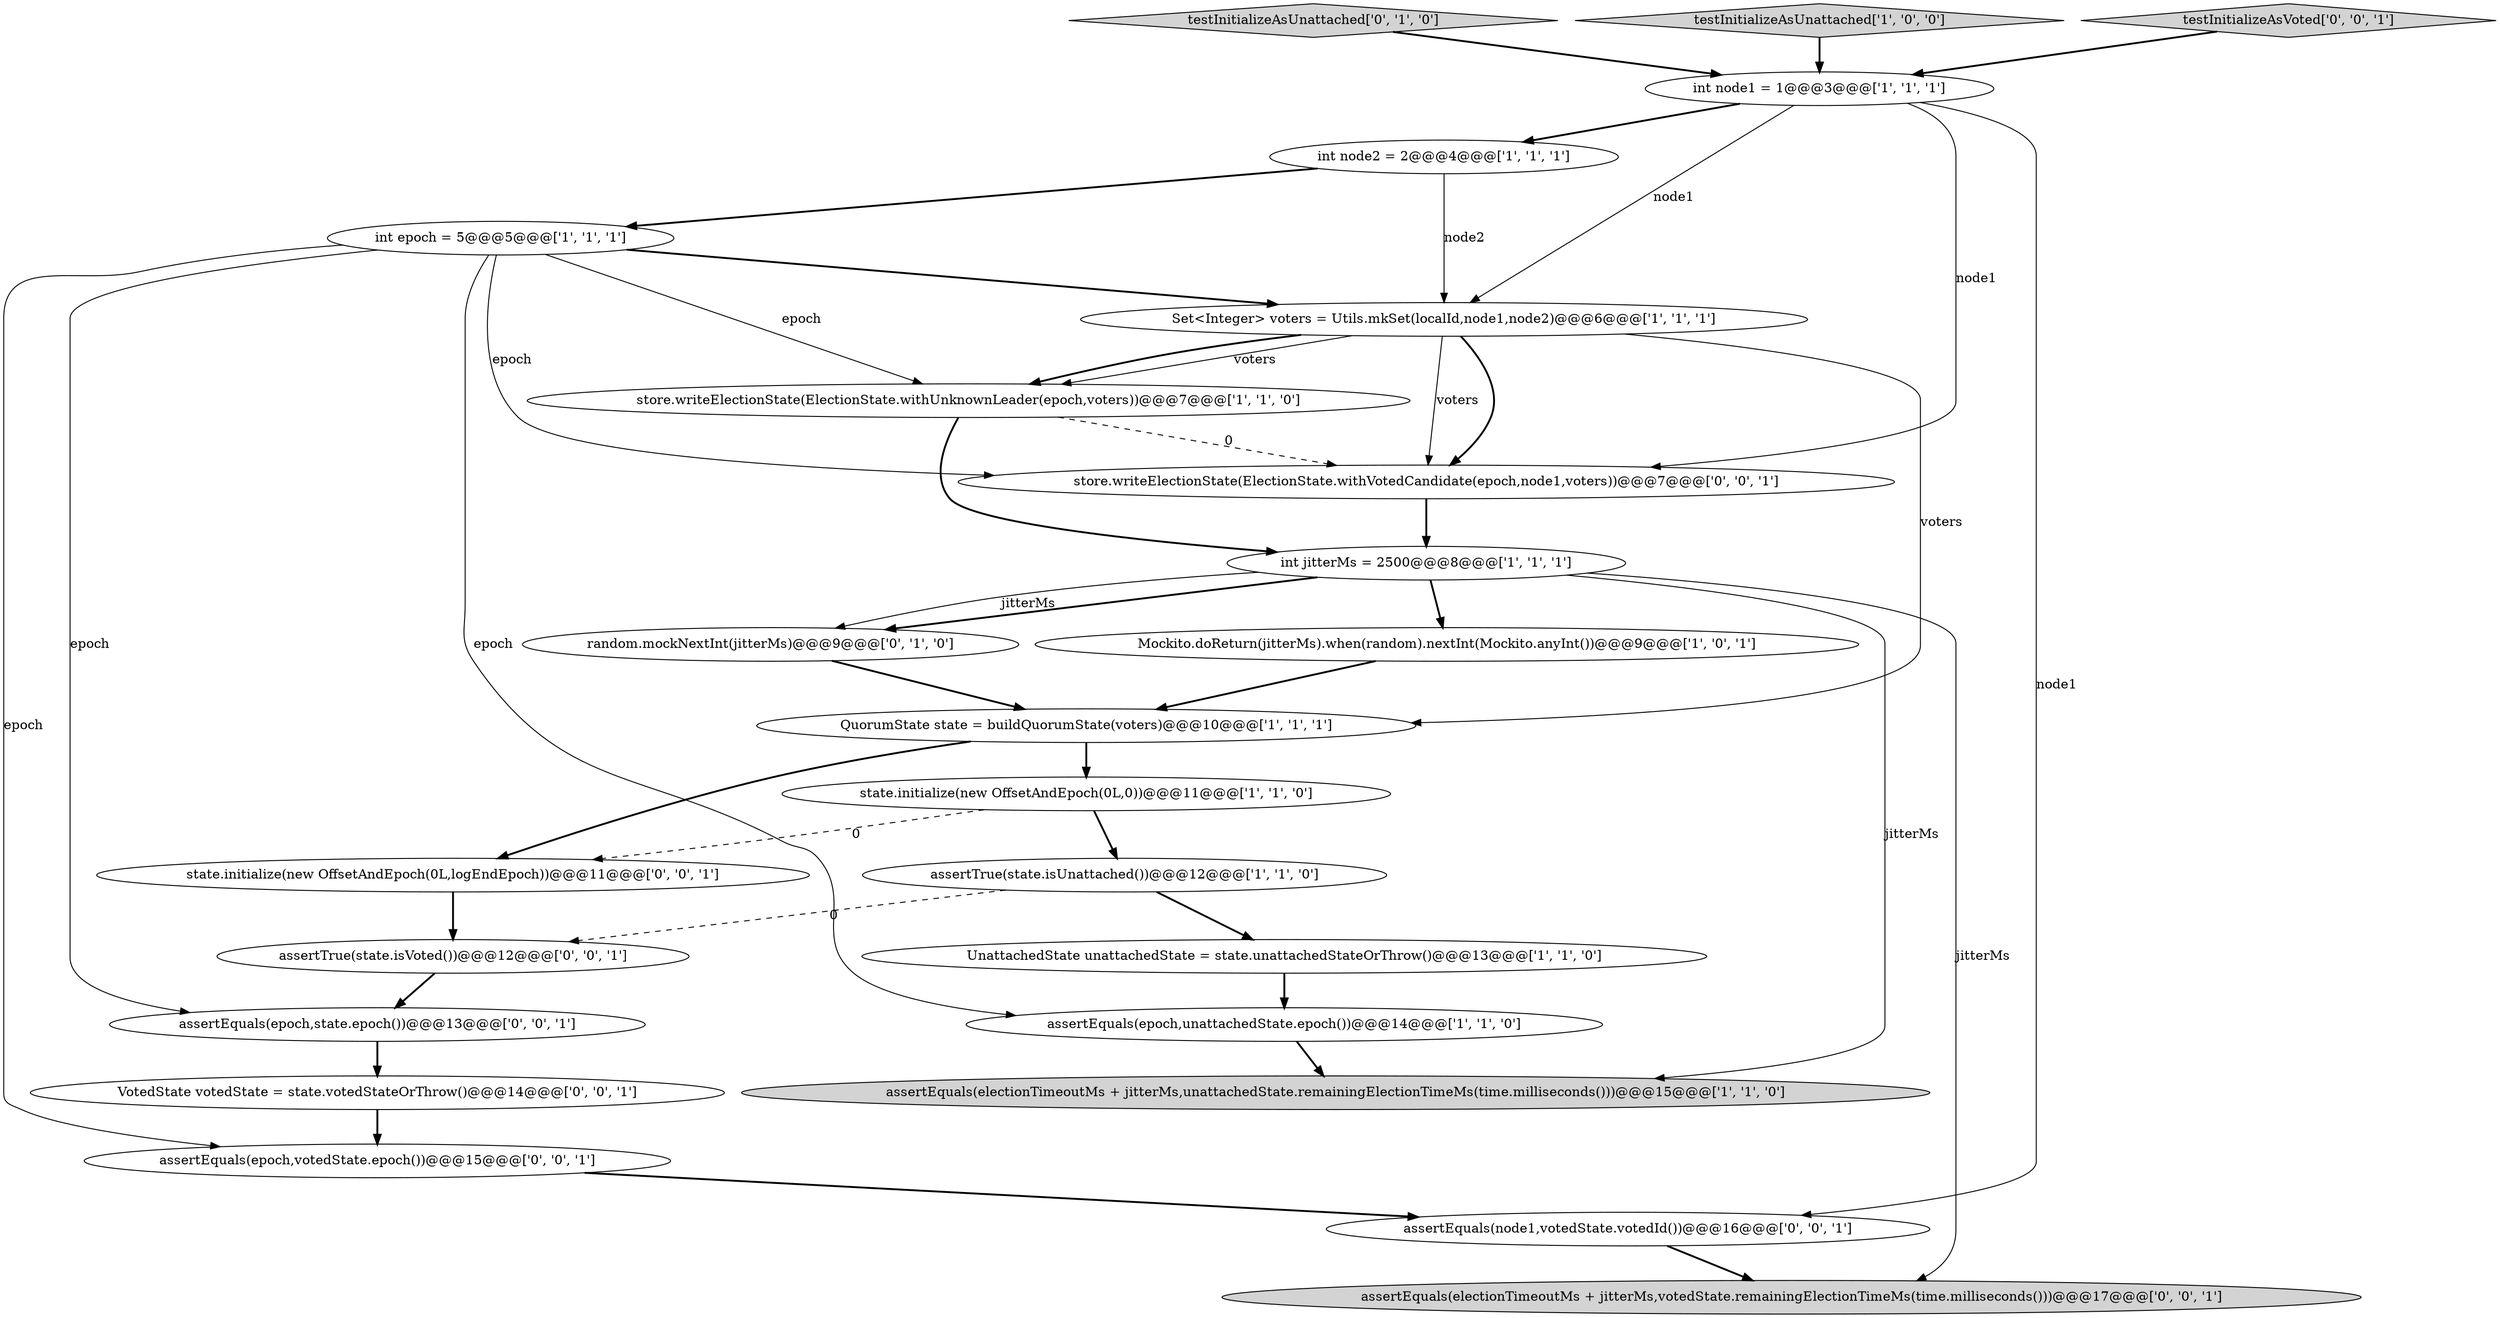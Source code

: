 digraph {
9 [style = filled, label = "Set<Integer> voters = Utils.mkSet(localId,node1,node2)@@@6@@@['1', '1', '1']", fillcolor = white, shape = ellipse image = "AAA0AAABBB1BBB"];
15 [style = filled, label = "testInitializeAsUnattached['0', '1', '0']", fillcolor = lightgray, shape = diamond image = "AAA0AAABBB2BBB"];
20 [style = filled, label = "state.initialize(new OffsetAndEpoch(0L,logEndEpoch))@@@11@@@['0', '0', '1']", fillcolor = white, shape = ellipse image = "AAA0AAABBB3BBB"];
13 [style = filled, label = "assertEquals(electionTimeoutMs + jitterMs,unattachedState.remainingElectionTimeMs(time.milliseconds()))@@@15@@@['1', '1', '0']", fillcolor = lightgray, shape = ellipse image = "AAA0AAABBB1BBB"];
19 [style = filled, label = "VotedState votedState = state.votedStateOrThrow()@@@14@@@['0', '0', '1']", fillcolor = white, shape = ellipse image = "AAA0AAABBB3BBB"];
12 [style = filled, label = "QuorumState state = buildQuorumState(voters)@@@10@@@['1', '1', '1']", fillcolor = white, shape = ellipse image = "AAA0AAABBB1BBB"];
7 [style = filled, label = "int jitterMs = 2500@@@8@@@['1', '1', '1']", fillcolor = white, shape = ellipse image = "AAA0AAABBB1BBB"];
18 [style = filled, label = "store.writeElectionState(ElectionState.withVotedCandidate(epoch,node1,voters))@@@7@@@['0', '0', '1']", fillcolor = white, shape = ellipse image = "AAA0AAABBB3BBB"];
14 [style = filled, label = "random.mockNextInt(jitterMs)@@@9@@@['0', '1', '0']", fillcolor = white, shape = ellipse image = "AAA0AAABBB2BBB"];
6 [style = filled, label = "store.writeElectionState(ElectionState.withUnknownLeader(epoch,voters))@@@7@@@['1', '1', '0']", fillcolor = white, shape = ellipse image = "AAA0AAABBB1BBB"];
24 [style = filled, label = "assertEquals(electionTimeoutMs + jitterMs,votedState.remainingElectionTimeMs(time.milliseconds()))@@@17@@@['0', '0', '1']", fillcolor = lightgray, shape = ellipse image = "AAA0AAABBB3BBB"];
1 [style = filled, label = "assertEquals(epoch,unattachedState.epoch())@@@14@@@['1', '1', '0']", fillcolor = white, shape = ellipse image = "AAA0AAABBB1BBB"];
0 [style = filled, label = "state.initialize(new OffsetAndEpoch(0L,0))@@@11@@@['1', '1', '0']", fillcolor = white, shape = ellipse image = "AAA0AAABBB1BBB"];
22 [style = filled, label = "assertEquals(epoch,state.epoch())@@@13@@@['0', '0', '1']", fillcolor = white, shape = ellipse image = "AAA0AAABBB3BBB"];
21 [style = filled, label = "assertTrue(state.isVoted())@@@12@@@['0', '0', '1']", fillcolor = white, shape = ellipse image = "AAA0AAABBB3BBB"];
17 [style = filled, label = "assertEquals(epoch,votedState.epoch())@@@15@@@['0', '0', '1']", fillcolor = white, shape = ellipse image = "AAA0AAABBB3BBB"];
2 [style = filled, label = "int epoch = 5@@@5@@@['1', '1', '1']", fillcolor = white, shape = ellipse image = "AAA0AAABBB1BBB"];
10 [style = filled, label = "int node1 = 1@@@3@@@['1', '1', '1']", fillcolor = white, shape = ellipse image = "AAA0AAABBB1BBB"];
4 [style = filled, label = "testInitializeAsUnattached['1', '0', '0']", fillcolor = lightgray, shape = diamond image = "AAA0AAABBB1BBB"];
11 [style = filled, label = "Mockito.doReturn(jitterMs).when(random).nextInt(Mockito.anyInt())@@@9@@@['1', '0', '1']", fillcolor = white, shape = ellipse image = "AAA0AAABBB1BBB"];
5 [style = filled, label = "int node2 = 2@@@4@@@['1', '1', '1']", fillcolor = white, shape = ellipse image = "AAA0AAABBB1BBB"];
16 [style = filled, label = "testInitializeAsVoted['0', '0', '1']", fillcolor = lightgray, shape = diamond image = "AAA0AAABBB3BBB"];
23 [style = filled, label = "assertEquals(node1,votedState.votedId())@@@16@@@['0', '0', '1']", fillcolor = white, shape = ellipse image = "AAA0AAABBB3BBB"];
3 [style = filled, label = "UnattachedState unattachedState = state.unattachedStateOrThrow()@@@13@@@['1', '1', '0']", fillcolor = white, shape = ellipse image = "AAA0AAABBB1BBB"];
8 [style = filled, label = "assertTrue(state.isUnattached())@@@12@@@['1', '1', '0']", fillcolor = white, shape = ellipse image = "AAA0AAABBB1BBB"];
4->10 [style = bold, label=""];
15->10 [style = bold, label=""];
7->11 [style = bold, label=""];
3->1 [style = bold, label=""];
22->19 [style = bold, label=""];
16->10 [style = bold, label=""];
8->3 [style = bold, label=""];
12->20 [style = bold, label=""];
10->9 [style = solid, label="node1"];
11->12 [style = bold, label=""];
7->24 [style = solid, label="jitterMs"];
19->17 [style = bold, label=""];
2->9 [style = bold, label=""];
2->17 [style = solid, label="epoch"];
7->13 [style = solid, label="jitterMs"];
9->6 [style = solid, label="voters"];
8->21 [style = dashed, label="0"];
0->20 [style = dashed, label="0"];
12->0 [style = bold, label=""];
1->13 [style = bold, label=""];
17->23 [style = bold, label=""];
9->6 [style = bold, label=""];
6->18 [style = dashed, label="0"];
7->14 [style = bold, label=""];
20->21 [style = bold, label=""];
10->23 [style = solid, label="node1"];
9->12 [style = solid, label="voters"];
5->9 [style = solid, label="node2"];
5->2 [style = bold, label=""];
23->24 [style = bold, label=""];
9->18 [style = bold, label=""];
10->5 [style = bold, label=""];
2->1 [style = solid, label="epoch"];
21->22 [style = bold, label=""];
10->18 [style = solid, label="node1"];
14->12 [style = bold, label=""];
0->8 [style = bold, label=""];
2->22 [style = solid, label="epoch"];
2->6 [style = solid, label="epoch"];
2->18 [style = solid, label="epoch"];
7->14 [style = solid, label="jitterMs"];
6->7 [style = bold, label=""];
18->7 [style = bold, label=""];
9->18 [style = solid, label="voters"];
}
